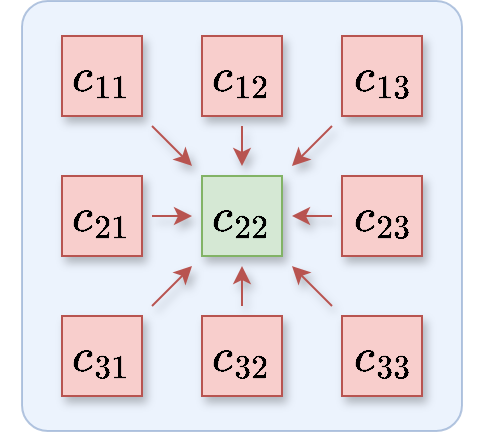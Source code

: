 <mxfile version="24.7.8">
  <diagram name="第 1 页" id="4Rl7yl0K_HuRmVhjNK2K">
    <mxGraphModel dx="823" dy="537" grid="1" gridSize="10" guides="1" tooltips="1" connect="1" arrows="1" fold="1" page="1" pageScale="1" pageWidth="827" pageHeight="1169" math="1" shadow="0">
      <root>
        <mxCell id="0" />
        <mxCell id="1" parent="0" />
        <mxCell id="A09hQBWDAy5bwmzSChha-29" value="" style="rounded=1;whiteSpace=wrap;html=1;arcSize=6;fillColor=#dae8fc;strokeColor=#6c8ebf;opacity=50;" vertex="1" parent="1">
          <mxGeometry x="260" y="387.5" width="220" height="215" as="geometry" />
        </mxCell>
        <mxCell id="A09hQBWDAy5bwmzSChha-1" value="" style="rounded=0;whiteSpace=wrap;html=1;fillColor=#dae8fc;strokeColor=#6c8ebf;shadow=1;container=0;" vertex="1" parent="1">
          <mxGeometry x="350" y="475" width="40" height="40" as="geometry" />
        </mxCell>
        <mxCell id="A09hQBWDAy5bwmzSChha-2" value="" style="rounded=0;whiteSpace=wrap;html=1;fillColor=#f8cecc;strokeColor=#b85450;shadow=1;container=0;" vertex="1" parent="1">
          <mxGeometry x="420" y="475" width="40" height="40" as="geometry" />
        </mxCell>
        <mxCell id="A09hQBWDAy5bwmzSChha-3" value="" style="rounded=0;whiteSpace=wrap;html=1;fillColor=#f8cecc;strokeColor=#b85450;shadow=1;container=0;" vertex="1" parent="1">
          <mxGeometry x="420" y="545" width="40" height="40" as="geometry" />
        </mxCell>
        <mxCell id="A09hQBWDAy5bwmzSChha-4" value="" style="rounded=0;whiteSpace=wrap;html=1;fillColor=#d5e8d4;strokeColor=#82b366;shadow=1;container=0;" vertex="1" parent="1">
          <mxGeometry x="350" y="545" width="40" height="40" as="geometry" />
        </mxCell>
        <mxCell id="A09hQBWDAy5bwmzSChha-5" value="" style="rounded=0;whiteSpace=wrap;html=1;fillColor=#f8cecc;strokeColor=#b85450;shadow=1;container=0;" vertex="1" parent="1">
          <mxGeometry x="280" y="545" width="40" height="40" as="geometry" />
        </mxCell>
        <mxCell id="A09hQBWDAy5bwmzSChha-6" value="" style="rounded=0;whiteSpace=wrap;html=1;fillColor=#f8cecc;strokeColor=#b85450;shadow=1;container=0;" vertex="1" parent="1">
          <mxGeometry x="280" y="475" width="40" height="40" as="geometry" />
        </mxCell>
        <mxCell id="A09hQBWDAy5bwmzSChha-7" value="" style="rounded=0;whiteSpace=wrap;html=1;fillColor=#f8cecc;strokeColor=#b85450;shadow=1;container=0;" vertex="1" parent="1">
          <mxGeometry x="280" y="405" width="40" height="40" as="geometry" />
        </mxCell>
        <mxCell id="A09hQBWDAy5bwmzSChha-8" value="" style="rounded=0;whiteSpace=wrap;html=1;fillColor=#d5e8d4;strokeColor=#82b366;shadow=1;container=0;" vertex="1" parent="1">
          <mxGeometry x="350" y="405" width="40" height="40" as="geometry" />
        </mxCell>
        <mxCell id="A09hQBWDAy5bwmzSChha-9" value="" style="rounded=0;whiteSpace=wrap;html=1;fillColor=#f8cecc;strokeColor=#b85450;shadow=1;container=0;" vertex="1" parent="1">
          <mxGeometry x="420" y="405" width="40" height="40" as="geometry" />
        </mxCell>
        <mxCell id="A09hQBWDAy5bwmzSChha-10" value="" style="endArrow=classic;html=1;rounded=0;fillColor=#f8cecc;strokeColor=#b85450;shadow=1;" edge="1" parent="1">
          <mxGeometry width="50" height="50" relative="1" as="geometry">
            <mxPoint x="415" y="495" as="sourcePoint" />
            <mxPoint x="395" y="495" as="targetPoint" />
          </mxGeometry>
        </mxCell>
        <mxCell id="A09hQBWDAy5bwmzSChha-11" value="" style="endArrow=classic;html=1;rounded=0;fillColor=#f8cecc;strokeColor=#b85450;shadow=1;" edge="1" parent="1">
          <mxGeometry width="50" height="50" relative="1" as="geometry">
            <mxPoint x="325" y="495" as="sourcePoint" />
            <mxPoint x="345" y="495" as="targetPoint" />
          </mxGeometry>
        </mxCell>
        <mxCell id="A09hQBWDAy5bwmzSChha-12" value="" style="endArrow=classic;html=1;rounded=0;fillColor=#f8cecc;strokeColor=#b85450;shadow=1;" edge="1" parent="1">
          <mxGeometry width="50" height="50" relative="1" as="geometry">
            <mxPoint x="370" y="450" as="sourcePoint" />
            <mxPoint x="370" y="470" as="targetPoint" />
          </mxGeometry>
        </mxCell>
        <mxCell id="A09hQBWDAy5bwmzSChha-13" value="" style="endArrow=classic;html=1;rounded=0;fillColor=#f8cecc;strokeColor=#b85450;shadow=1;" edge="1" parent="1">
          <mxGeometry width="50" height="50" relative="1" as="geometry">
            <mxPoint x="370" y="540" as="sourcePoint" />
            <mxPoint x="370" y="520" as="targetPoint" />
          </mxGeometry>
        </mxCell>
        <mxCell id="A09hQBWDAy5bwmzSChha-14" value="" style="endArrow=classic;html=1;rounded=0;fillColor=#f8cecc;strokeColor=#b85450;shadow=1;" edge="1" parent="1">
          <mxGeometry width="50" height="50" relative="1" as="geometry">
            <mxPoint x="325" y="450" as="sourcePoint" />
            <mxPoint x="345" y="470" as="targetPoint" />
          </mxGeometry>
        </mxCell>
        <mxCell id="A09hQBWDAy5bwmzSChha-15" value="" style="endArrow=classic;html=1;rounded=0;fillColor=#f8cecc;strokeColor=#b85450;shadow=1;" edge="1" parent="1">
          <mxGeometry width="50" height="50" relative="1" as="geometry">
            <mxPoint x="325" y="540" as="sourcePoint" />
            <mxPoint x="345" y="520" as="targetPoint" />
          </mxGeometry>
        </mxCell>
        <mxCell id="A09hQBWDAy5bwmzSChha-16" value="" style="endArrow=classic;html=1;rounded=0;fillColor=#f8cecc;strokeColor=#b85450;shadow=1;" edge="1" parent="1">
          <mxGeometry width="50" height="50" relative="1" as="geometry">
            <mxPoint x="415" y="450" as="sourcePoint" />
            <mxPoint x="395" y="470" as="targetPoint" />
          </mxGeometry>
        </mxCell>
        <mxCell id="A09hQBWDAy5bwmzSChha-17" value="" style="endArrow=classic;html=1;rounded=0;fillColor=#f8cecc;strokeColor=#b85450;shadow=1;" edge="1" parent="1">
          <mxGeometry width="50" height="50" relative="1" as="geometry">
            <mxPoint x="415" y="540" as="sourcePoint" />
            <mxPoint x="395" y="520" as="targetPoint" />
          </mxGeometry>
        </mxCell>
        <mxCell id="A09hQBWDAy5bwmzSChha-18" value="&lt;div style=&quot;text-align: justify;&quot;&gt;&lt;br&gt;&lt;/div&gt;" style="text;html=1;strokeColor=none;fillColor=none;align=center;verticalAlign=middle;whiteSpace=wrap;rounded=0;" vertex="1" parent="1">
          <mxGeometry x="280" y="475" width="40" height="40" as="geometry" />
        </mxCell>
        <mxCell id="A09hQBWDAy5bwmzSChha-19" value="&lt;font style=&quot;font-size: 20px;&quot;&gt;$$c_{11}$$&lt;/font&gt;" style="text;html=1;strokeColor=none;fillColor=none;align=center;verticalAlign=middle;whiteSpace=wrap;rounded=0;" vertex="1" parent="1">
          <mxGeometry x="280" y="405" width="40" height="40" as="geometry" />
        </mxCell>
        <mxCell id="A09hQBWDAy5bwmzSChha-20" value="&lt;span style=&quot;font-size: 20px;&quot;&gt;$$c_{12}$$&lt;/span&gt;" style="text;html=1;strokeColor=#b85450;fillColor=#f8cecc;align=center;verticalAlign=middle;whiteSpace=wrap;rounded=0;" vertex="1" parent="1">
          <mxGeometry x="350" y="405" width="40" height="40" as="geometry" />
        </mxCell>
        <mxCell id="A09hQBWDAy5bwmzSChha-21" value="&lt;span style=&quot;font-size: 20px;&quot;&gt;$$c_{23}$$&lt;/span&gt;" style="text;html=1;strokeColor=none;fillColor=none;align=center;verticalAlign=middle;whiteSpace=wrap;rounded=0;" vertex="1" parent="1">
          <mxGeometry x="421" y="475" width="40" height="40" as="geometry" />
        </mxCell>
        <mxCell id="A09hQBWDAy5bwmzSChha-22" value="&lt;span style=&quot;font-size: 20px;&quot;&gt;$$c_{21}$$&lt;/span&gt;" style="text;html=1;strokeColor=none;fillColor=none;align=center;verticalAlign=middle;whiteSpace=wrap;rounded=0;" vertex="1" parent="1">
          <mxGeometry x="280" y="475" width="40" height="40" as="geometry" />
        </mxCell>
        <mxCell id="A09hQBWDAy5bwmzSChha-23" value="&lt;span style=&quot;font-size: 20px;&quot;&gt;$$c_{32}$$&lt;/span&gt;" style="text;html=1;strokeColor=#b85450;fillColor=#f8cecc;align=center;verticalAlign=middle;whiteSpace=wrap;rounded=0;" vertex="1" parent="1">
          <mxGeometry x="350" y="545" width="40" height="40" as="geometry" />
        </mxCell>
        <mxCell id="A09hQBWDAy5bwmzSChha-24" value="&lt;span style=&quot;font-size: 20px;&quot;&gt;$$c_{13}$$&lt;/span&gt;" style="text;html=1;strokeColor=none;fillColor=none;align=center;verticalAlign=middle;whiteSpace=wrap;rounded=0;" vertex="1" parent="1">
          <mxGeometry x="421" y="405" width="40" height="40" as="geometry" />
        </mxCell>
        <mxCell id="A09hQBWDAy5bwmzSChha-25" value="&lt;span style=&quot;font-size: 20px;&quot;&gt;$$c_{31}$$&lt;/span&gt;" style="text;html=1;strokeColor=none;fillColor=none;align=center;verticalAlign=middle;whiteSpace=wrap;rounded=0;" vertex="1" parent="1">
          <mxGeometry x="280" y="545" width="40" height="40" as="geometry" />
        </mxCell>
        <mxCell id="A09hQBWDAy5bwmzSChha-26" value="&lt;span style=&quot;font-size: 20px;&quot;&gt;$$c_{33}$$&lt;/span&gt;" style="text;html=1;strokeColor=none;fillColor=none;align=center;verticalAlign=middle;whiteSpace=wrap;rounded=0;" vertex="1" parent="1">
          <mxGeometry x="421" y="545" width="40" height="40" as="geometry" />
        </mxCell>
        <mxCell id="A09hQBWDAy5bwmzSChha-27" value="&lt;span style=&quot;font-size: 20px;&quot;&gt;$$c_{22}$$&lt;/span&gt;" style="text;html=1;strokeColor=#82b366;fillColor=#d5e8d4;align=center;verticalAlign=middle;whiteSpace=wrap;rounded=0;" vertex="1" parent="1">
          <mxGeometry x="350" y="475" width="40" height="40" as="geometry" />
        </mxCell>
      </root>
    </mxGraphModel>
  </diagram>
</mxfile>
